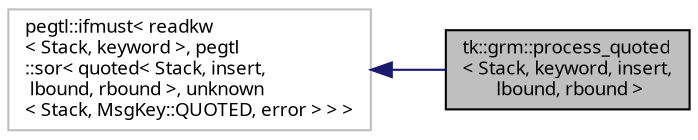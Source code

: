 digraph "tk::grm::process_quoted&lt; Stack, keyword, insert, lbound, rbound &gt;"
{
 // INTERACTIVE_SVG=YES
  bgcolor="transparent";
  edge [fontname="sans-serif",fontsize="9",labelfontname="sans-serif",labelfontsize="9"];
  node [fontname="sans-serif",fontsize="9",shape=record];
  rankdir="LR";
  Node1 [label="tk::grm::process_quoted\l\< Stack, keyword, insert,\l lbound, rbound \>",height=0.2,width=0.4,color="black", fillcolor="grey75", style="filled", fontcolor="black"];
  Node2 -> Node1 [dir="back",color="midnightblue",fontsize="9",style="solid",fontname="sans-serif"];
  Node2 [label="pegtl::ifmust\< readkw\l\< Stack, keyword \>, pegtl\l::sor\< quoted\< Stack, insert,\l lbound, rbound \>, unknown\l\< Stack, MsgKey::QUOTED, error \> \> \>",height=0.2,width=0.4,color="grey75"];
}
